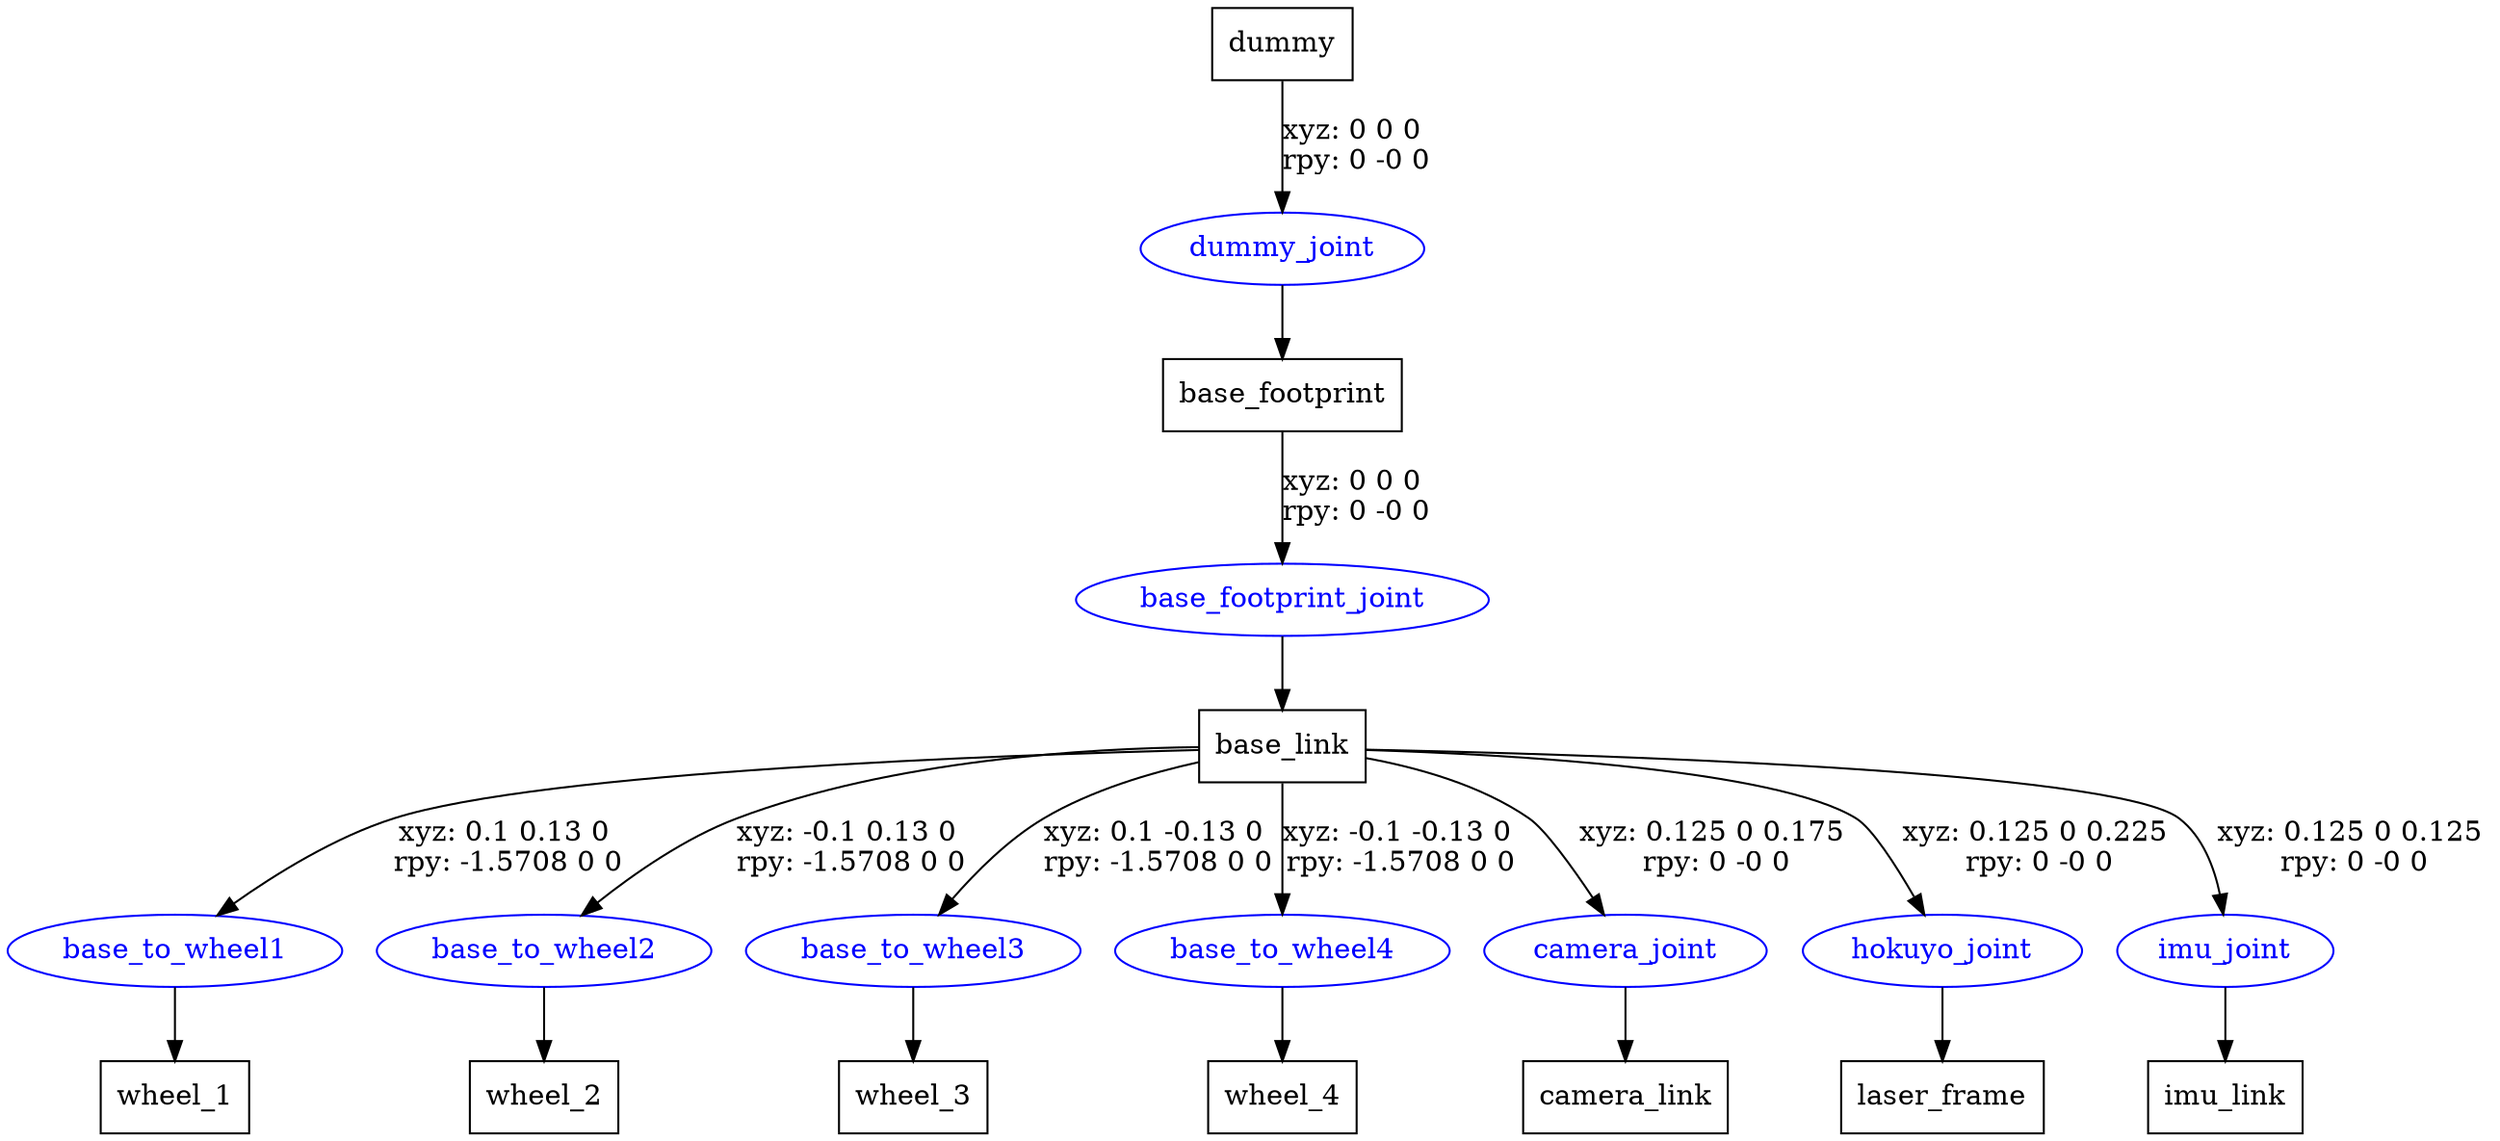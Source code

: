 digraph G {
node [shape=box];
"dummy" [label="dummy"];
"base_footprint" [label="base_footprint"];
"base_link" [label="base_link"];
"wheel_1" [label="wheel_1"];
"wheel_2" [label="wheel_2"];
"wheel_3" [label="wheel_3"];
"wheel_4" [label="wheel_4"];
"camera_link" [label="camera_link"];
"laser_frame" [label="laser_frame"];
"imu_link" [label="imu_link"];
node [shape=ellipse, color=blue, fontcolor=blue];
"dummy" -> "dummy_joint" [label="xyz: 0 0 0 \nrpy: 0 -0 0"]
"dummy_joint" -> "base_footprint"
"base_footprint" -> "base_footprint_joint" [label="xyz: 0 0 0 \nrpy: 0 -0 0"]
"base_footprint_joint" -> "base_link"
"base_link" -> "base_to_wheel1" [label="xyz: 0.1 0.13 0 \nrpy: -1.5708 0 0"]
"base_to_wheel1" -> "wheel_1"
"base_link" -> "base_to_wheel2" [label="xyz: -0.1 0.13 0 \nrpy: -1.5708 0 0"]
"base_to_wheel2" -> "wheel_2"
"base_link" -> "base_to_wheel3" [label="xyz: 0.1 -0.13 0 \nrpy: -1.5708 0 0"]
"base_to_wheel3" -> "wheel_3"
"base_link" -> "base_to_wheel4" [label="xyz: -0.1 -0.13 0 \nrpy: -1.5708 0 0"]
"base_to_wheel4" -> "wheel_4"
"base_link" -> "camera_joint" [label="xyz: 0.125 0 0.175 \nrpy: 0 -0 0"]
"camera_joint" -> "camera_link"
"base_link" -> "hokuyo_joint" [label="xyz: 0.125 0 0.225 \nrpy: 0 -0 0"]
"hokuyo_joint" -> "laser_frame"
"base_link" -> "imu_joint" [label="xyz: 0.125 0 0.125 \nrpy: 0 -0 0"]
"imu_joint" -> "imu_link"
}
